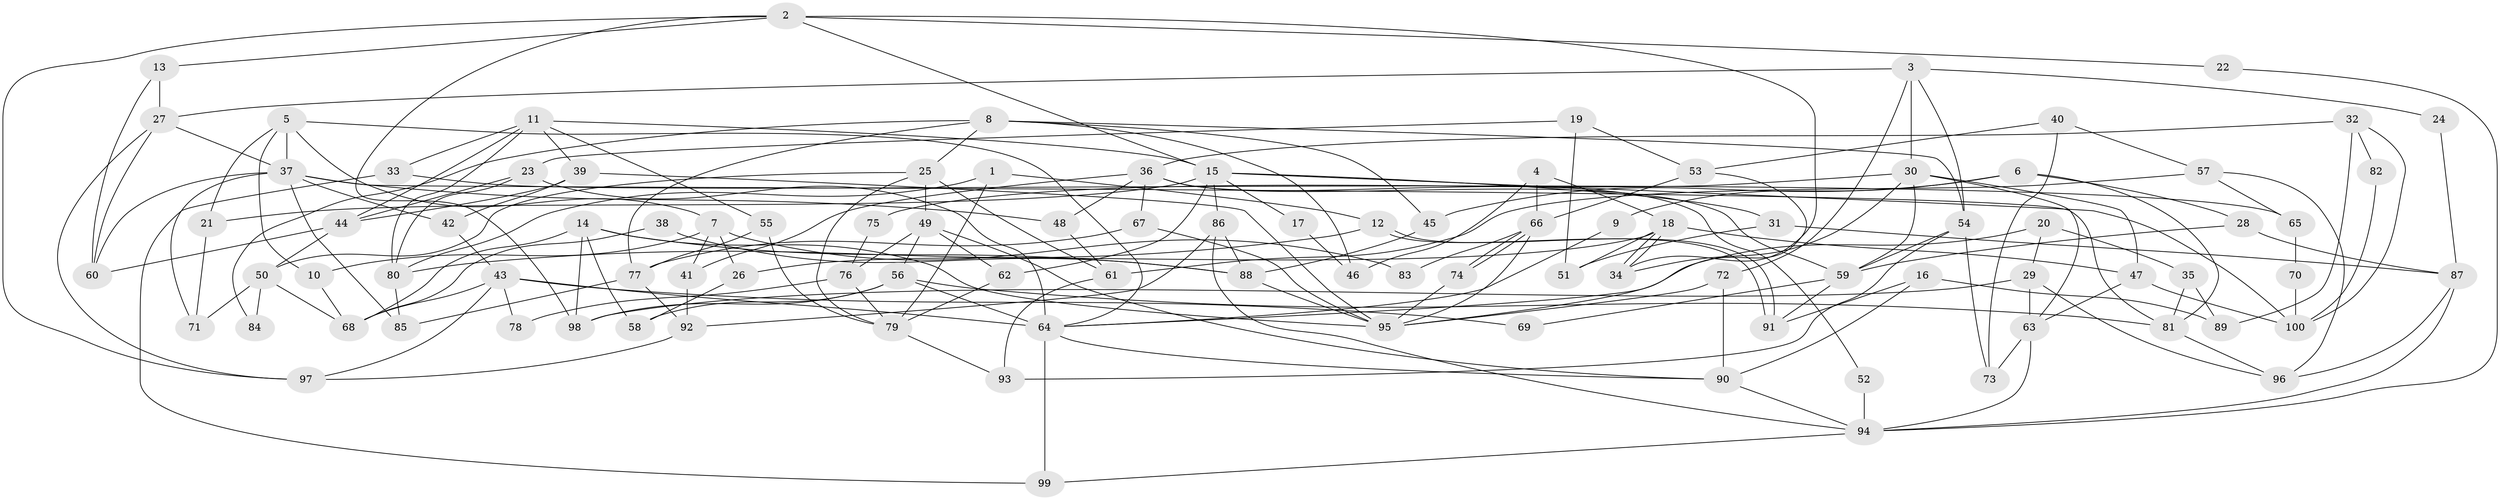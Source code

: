 // Generated by graph-tools (version 1.1) at 2025/38/02/21/25 10:38:59]
// undirected, 100 vertices, 200 edges
graph export_dot {
graph [start="1"]
  node [color=gray90,style=filled];
  1;
  2;
  3;
  4;
  5;
  6;
  7;
  8;
  9;
  10;
  11;
  12;
  13;
  14;
  15;
  16;
  17;
  18;
  19;
  20;
  21;
  22;
  23;
  24;
  25;
  26;
  27;
  28;
  29;
  30;
  31;
  32;
  33;
  34;
  35;
  36;
  37;
  38;
  39;
  40;
  41;
  42;
  43;
  44;
  45;
  46;
  47;
  48;
  49;
  50;
  51;
  52;
  53;
  54;
  55;
  56;
  57;
  58;
  59;
  60;
  61;
  62;
  63;
  64;
  65;
  66;
  67;
  68;
  69;
  70;
  71;
  72;
  73;
  74;
  75;
  76;
  77;
  78;
  79;
  80;
  81;
  82;
  83;
  84;
  85;
  86;
  87;
  88;
  89;
  90;
  91;
  92;
  93;
  94;
  95;
  96;
  97;
  98;
  99;
  100;
  1 -- 12;
  1 -- 79;
  1 -- 80;
  2 -- 34;
  2 -- 97;
  2 -- 13;
  2 -- 15;
  2 -- 22;
  2 -- 98;
  3 -- 72;
  3 -- 27;
  3 -- 24;
  3 -- 30;
  3 -- 54;
  4 -- 18;
  4 -- 66;
  4 -- 46;
  5 -- 21;
  5 -- 64;
  5 -- 7;
  5 -- 10;
  5 -- 37;
  6 -- 28;
  6 -- 81;
  6 -- 9;
  6 -- 45;
  7 -- 10;
  7 -- 26;
  7 -- 41;
  7 -- 83;
  8 -- 54;
  8 -- 45;
  8 -- 25;
  8 -- 46;
  8 -- 77;
  8 -- 84;
  9 -- 64;
  10 -- 68;
  11 -- 44;
  11 -- 80;
  11 -- 15;
  11 -- 33;
  11 -- 39;
  11 -- 55;
  12 -- 91;
  12 -- 91;
  12 -- 80;
  13 -- 27;
  13 -- 60;
  14 -- 95;
  14 -- 58;
  14 -- 68;
  14 -- 88;
  14 -- 98;
  15 -- 17;
  15 -- 21;
  15 -- 31;
  15 -- 62;
  15 -- 86;
  15 -- 100;
  16 -- 90;
  16 -- 91;
  16 -- 89;
  17 -- 46;
  18 -- 34;
  18 -- 34;
  18 -- 47;
  18 -- 26;
  18 -- 51;
  19 -- 23;
  19 -- 53;
  19 -- 51;
  20 -- 29;
  20 -- 64;
  20 -- 35;
  21 -- 71;
  22 -- 94;
  23 -- 44;
  23 -- 64;
  23 -- 80;
  24 -- 87;
  25 -- 79;
  25 -- 49;
  25 -- 50;
  25 -- 61;
  26 -- 58;
  27 -- 37;
  27 -- 60;
  27 -- 97;
  28 -- 87;
  28 -- 59;
  29 -- 98;
  29 -- 63;
  29 -- 96;
  30 -- 63;
  30 -- 34;
  30 -- 47;
  30 -- 59;
  30 -- 75;
  31 -- 51;
  31 -- 87;
  32 -- 89;
  32 -- 100;
  32 -- 36;
  32 -- 82;
  33 -- 99;
  33 -- 65;
  35 -- 81;
  35 -- 89;
  36 -- 41;
  36 -- 48;
  36 -- 52;
  36 -- 59;
  36 -- 67;
  37 -- 85;
  37 -- 42;
  37 -- 48;
  37 -- 60;
  37 -- 71;
  37 -- 81;
  38 -- 68;
  38 -- 88;
  39 -- 42;
  39 -- 44;
  39 -- 95;
  40 -- 53;
  40 -- 57;
  40 -- 73;
  41 -- 92;
  42 -- 43;
  43 -- 97;
  43 -- 68;
  43 -- 64;
  43 -- 69;
  43 -- 78;
  44 -- 60;
  44 -- 50;
  45 -- 88;
  47 -- 63;
  47 -- 100;
  48 -- 61;
  49 -- 56;
  49 -- 62;
  49 -- 76;
  49 -- 90;
  50 -- 68;
  50 -- 71;
  50 -- 84;
  52 -- 94;
  53 -- 66;
  53 -- 95;
  54 -- 59;
  54 -- 73;
  54 -- 93;
  55 -- 79;
  55 -- 77;
  56 -- 98;
  56 -- 81;
  56 -- 58;
  56 -- 64;
  57 -- 61;
  57 -- 96;
  57 -- 65;
  59 -- 69;
  59 -- 91;
  61 -- 93;
  62 -- 79;
  63 -- 73;
  63 -- 94;
  64 -- 90;
  64 -- 99;
  65 -- 70;
  66 -- 74;
  66 -- 74;
  66 -- 95;
  66 -- 83;
  67 -- 77;
  67 -- 95;
  70 -- 100;
  72 -- 90;
  72 -- 95;
  74 -- 95;
  75 -- 76;
  76 -- 79;
  76 -- 78;
  77 -- 85;
  77 -- 92;
  79 -- 93;
  80 -- 85;
  81 -- 96;
  82 -- 100;
  86 -- 88;
  86 -- 92;
  86 -- 94;
  87 -- 94;
  87 -- 96;
  88 -- 95;
  90 -- 94;
  92 -- 97;
  94 -- 99;
}
